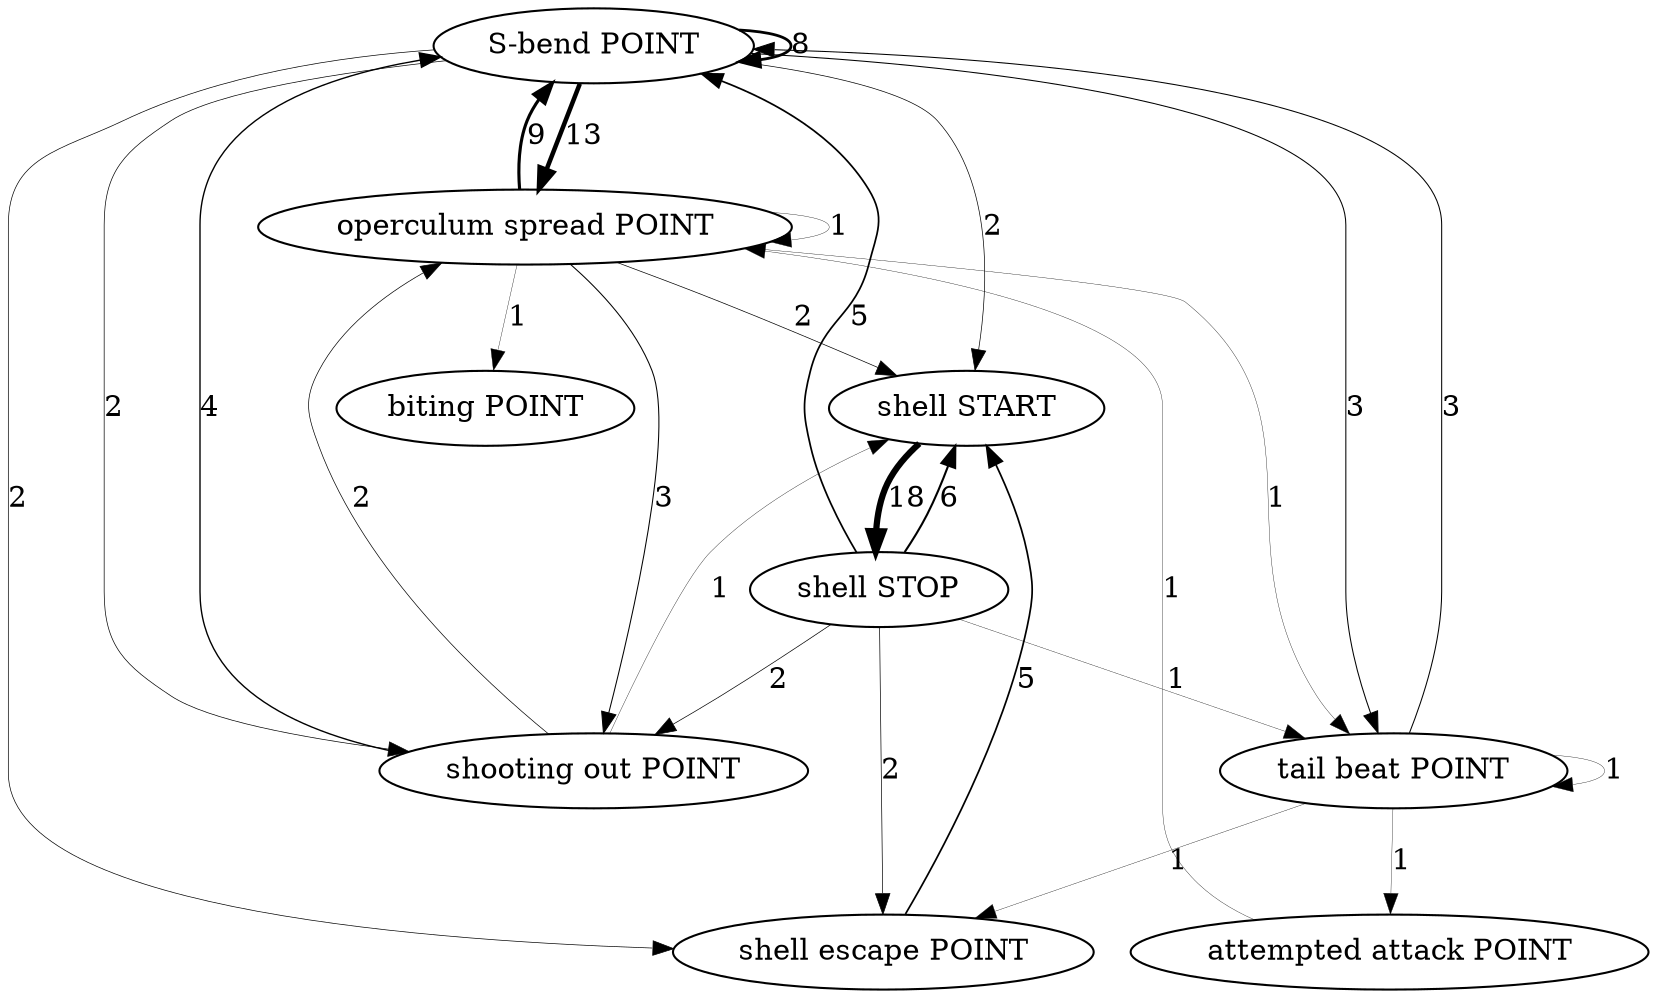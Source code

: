 digraph  {
"S-bend POINT";
"operculum spread POINT";
"shell START";
"shell escape POINT";
"shooting out POINT";
"tail beat POINT";
"attempted attack POINT";
"biting POINT";
"shell STOP";
"S-bend POINT" -> "S-bend POINT"  [label=8, penwidth="1.3333333333333333"];
"S-bend POINT" -> "operculum spread POINT"  [label=13, penwidth="2.1666666666666665"];
"S-bend POINT" -> "shell START"  [label=2, penwidth="0.3333333333333333"];
"S-bend POINT" -> "shell escape POINT"  [label=2, penwidth="0.3333333333333333"];
"S-bend POINT" -> "shooting out POINT"  [label=2, penwidth="0.3333333333333333"];
"S-bend POINT" -> "tail beat POINT"  [label=3, penwidth="0.5"];
"operculum spread POINT" -> "S-bend POINT"  [label=9, penwidth="1.5"];
"operculum spread POINT" -> "biting POINT"  [label=1, penwidth="0.16666666666666666"];
"operculum spread POINT" -> "operculum spread POINT"  [label=1, penwidth="0.16666666666666666"];
"operculum spread POINT" -> "shell START"  [label=2, penwidth="0.3333333333333333"];
"operculum spread POINT" -> "shooting out POINT"  [label=3, penwidth="0.5"];
"operculum spread POINT" -> "tail beat POINT"  [label=1, penwidth="0.16666666666666666"];
"shell START" -> "shell STOP"  [label=18, penwidth="3.0"];
"shell escape POINT" -> "shell START"  [label=5, penwidth="0.8333333333333334"];
"shooting out POINT" -> "S-bend POINT"  [label=4, penwidth="0.6666666666666666"];
"shooting out POINT" -> "operculum spread POINT"  [label=2, penwidth="0.3333333333333333"];
"shooting out POINT" -> "shell START"  [label=1, penwidth="0.16666666666666666"];
"tail beat POINT" -> "S-bend POINT"  [label=3, penwidth="0.5"];
"tail beat POINT" -> "attempted attack POINT"  [label=1, penwidth="0.16666666666666666"];
"tail beat POINT" -> "shell escape POINT"  [label=1, penwidth="0.16666666666666666"];
"tail beat POINT" -> "tail beat POINT"  [label=1, penwidth="0.16666666666666666"];
"attempted attack POINT" -> "operculum spread POINT"  [label=1, penwidth="0.16666666666666666"];
"shell STOP" -> "S-bend POINT"  [label=5, penwidth="0.8333333333333334"];
"shell STOP" -> "shell START"  [label=6, penwidth="1.0"];
"shell STOP" -> "shell escape POINT"  [label=2, penwidth="0.3333333333333333"];
"shell STOP" -> "shooting out POINT"  [label=2, penwidth="0.3333333333333333"];
"shell STOP" -> "tail beat POINT"  [label=1, penwidth="0.16666666666666666"];
}
